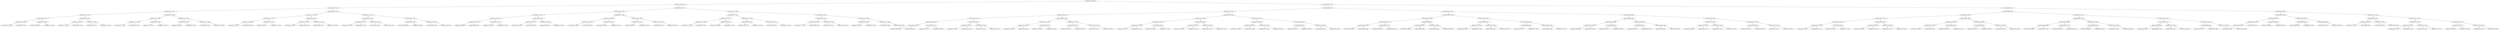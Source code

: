 digraph G{
1122999423 [label="Node{data=[1989, 1989]}"]
1122999423 -> 1212173293
1212173293 [label="Node{data=[1365, 1365]}"]
1212173293 -> 774541086
774541086 [label="Node{data=[1166, 1166]}"]
774541086 -> 570688194
570688194 [label="Node{data=[1150, 1150]}"]
570688194 -> 481717913
481717913 [label="Node{data=[1142, 1142]}"]
481717913 -> 1449345473
1449345473 [label="Node{data=[1107, 1107]}"]
1449345473 -> 751527532
751527532 [label="Node{data=[1046, 1046]}"]
751527532 -> 786133797
786133797 [label="Node{data=[1016, 1016]}"]
751527532 -> 20316865
20316865 [label="Node{data=[1075, 1075]}"]
1449345473 -> 1293366895
1293366895 [label="Node{data=[1109, 1109]}"]
1293366895 -> 974705063
974705063 [label="Node{data=[1108, 1108]}"]
1293366895 -> 1328533402
1328533402 [label="Node{data=[1110, 1110]}"]
481717913 -> 2118053044
2118053044 [label="Node{data=[1146, 1146]}"]
2118053044 -> 183372114
183372114 [label="Node{data=[1144, 1144]}"]
183372114 -> 1988588609
1988588609 [label="Node{data=[1143, 1143]}"]
183372114 -> 1206199828
1206199828 [label="Node{data=[1145, 1145]}"]
2118053044 -> 1312237840
1312237840 [label="Node{data=[1148, 1148]}"]
1312237840 -> 887692573
887692573 [label="Node{data=[1147, 1147]}"]
1312237840 -> 2030125757
2030125757 [label="Node{data=[1149, 1149]}"]
570688194 -> 389680655
389680655 [label="Node{data=[1158, 1158]}"]
389680655 -> 1622334033
1622334033 [label="Node{data=[1154, 1154]}"]
1622334033 -> 483340975
483340975 [label="Node{data=[1152, 1152]}"]
483340975 -> 1864933153
1864933153 [label="Node{data=[1151, 1151]}"]
483340975 -> 681946813
681946813 [label="Node{data=[1153, 1153]}"]
1622334033 -> 1588824490
1588824490 [label="Node{data=[1156, 1156]}"]
1588824490 -> 990675609
990675609 [label="Node{data=[1155, 1155]}"]
1588824490 -> 284607310
284607310 [label="Node{data=[1157, 1157]}"]
389680655 -> 363026347
363026347 [label="Node{data=[1162, 1162]}"]
363026347 -> 1461674604
1461674604 [label="Node{data=[1160, 1160]}"]
1461674604 -> 139995740
139995740 [label="Node{data=[1159, 1159]}"]
1461674604 -> 772957354
772957354 [label="Node{data=[1161, 1161]}"]
363026347 -> 562262220
562262220 [label="Node{data=[1164, 1164]}"]
562262220 -> 228813458
228813458 [label="Node{data=[1163, 1163]}"]
562262220 -> 1155578800
1155578800 [label="Node{data=[1165, 1165]}"]
774541086 -> 2037031090
2037031090 [label="Node{data=[1209, 1209]}"]
2037031090 -> 1138080323
1138080323 [label="Node{data=[1174, 1174]}"]
1138080323 -> 1437904721
1437904721 [label="Node{data=[1170, 1170]}"]
1437904721 -> 340304748
340304748 [label="Node{data=[1168, 1168]}"]
340304748 -> 940306023
940306023 [label="Node{data=[1167, 1167]}"]
340304748 -> 1449286791
1449286791 [label="Node{data=[1169, 1169]}"]
1437904721 -> 643608381
643608381 [label="Node{data=[1172, 1172]}"]
643608381 -> 2011052889
2011052889 [label="Node{data=[1171, 1171]}"]
643608381 -> 272730899
272730899 [label="Node{data=[1173, 1173]}"]
1138080323 -> 1409510392
1409510392 [label="Node{data=[1205, 1205]}"]
1409510392 -> 400888578
400888578 [label="Node{data=[1176, 1176]}"]
400888578 -> 300410452
300410452 [label="Node{data=[1175, 1175]}"]
400888578 -> 232975976
232975976 [label="Node{data=[1204, 1204]}"]
1409510392 -> 1114708103
1114708103 [label="Node{data=[1207, 1207]}"]
1114708103 -> 2100526792
2100526792 [label="Node{data=[1206, 1206]}"]
1114708103 -> 1405678204
1405678204 [label="Node{data=[1208, 1208]}"]
2037031090 -> 1229182915
1229182915 [label="Node{data=[1217, 1217]}"]
1229182915 -> 62675788
62675788 [label="Node{data=[1213, 1213]}"]
62675788 -> 1696575693
1696575693 [label="Node{data=[1211, 1211]}"]
1696575693 -> 1909515520
1909515520 [label="Node{data=[1210, 1210]}"]
1696575693 -> 653973814
653973814 [label="Node{data=[1212, 1212]}"]
62675788 -> 1207799966
1207799966 [label="Node{data=[1215, 1215]}"]
1207799966 -> 1602013556
1602013556 [label="Node{data=[1214, 1214]}"]
1207799966 -> 695390078
695390078 [label="Node{data=[1216, 1216]}"]
1229182915 -> 1496420367
1496420367 [label="Node{data=[1361, 1361]}"]
1496420367 -> 1919124183
1919124183 [label="Node{data=[1219, 1219]}"]
1919124183 -> 1265488518
1265488518 [label="Node{data=[1218, 1218]}"]
1919124183 -> 1960570282
1960570282 [label="Node{data=[1298, 1298]}"]
1496420367 -> 566209238
566209238 [label="Node{data=[1363, 1363]}"]
566209238 -> 1336205580
1336205580 [label="Node{data=[1362, 1362]}"]
566209238 -> 1786311580
1786311580 [label="Node{data=[1364, 1364]}"]
1212173293 -> 1105589700
1105589700 [label="Node{data=[1743, 1743]}"]
1105589700 -> 500174388
500174388 [label="Node{data=[1564, 1564]}"]
500174388 -> 1964257283
1964257283 [label="Node{data=[1373, 1373]}"]
1964257283 -> 1482545454
1482545454 [label="Node{data=[1369, 1369]}"]
1482545454 -> 913853492
913853492 [label="Node{data=[1367, 1367]}"]
913853492 -> 734283105
734283105 [label="Node{data=[1366, 1366]}"]
913853492 -> 2131033138
2131033138 [label="Node{data=[1368, 1368]}"]
1482545454 -> 1227279957
1227279957 [label="Node{data=[1371, 1371]}"]
1227279957 -> 1036722857
1036722857 [label="Node{data=[1370, 1370]}"]
1227279957 -> 875398972
875398972 [label="Node{data=[1372, 1372]}"]
1964257283 -> 1821378791
1821378791 [label="Node{data=[1413, 1413]}"]
1821378791 -> 322647878
322647878 [label="Node{data=[1375, 1375]}"]
322647878 -> 2004980194
2004980194 [label="Node{data=[1374, 1374]}"]
322647878 -> 802028617
802028617 [label="Node{data=[1403, 1403]}"]
1821378791 -> 1140199015
1140199015 [label="Node{data=[1518, 1518]}"]
1140199015 -> 155025496
155025496 [label="Node{data=[1484, 1484]}"]
1140199015 -> 1925713436
1925713436 [label="Node{data=[1535, 1535]}"]
500174388 -> 841452472
841452472 [label="Node{data=[1735, 1735]}"]
841452472 -> 1095843501
1095843501 [label="Node{data=[1691, 1691]}"]
1095843501 -> 613112223
613112223 [label="Node{data=[1637, 1637]}"]
613112223 -> 377555964
377555964 [label="Node{data=[1611, 1611]}"]
613112223 -> 418719967
418719967 [label="Node{data=[1679, 1679]}"]
1095843501 -> 1343867194
1343867194 [label="Node{data=[1733, 1733]}"]
1343867194 -> 773862663
773862663 [label="Node{data=[1732, 1732]}"]
1343867194 -> 811603412
811603412 [label="Node{data=[1734, 1734]}"]
841452472 -> 31617239
31617239 [label="Node{data=[1739, 1739]}"]
31617239 -> 531380680
531380680 [label="Node{data=[1737, 1737]}"]
531380680 -> 814464823
814464823 [label="Node{data=[1736, 1736]}"]
531380680 -> 7721543
7721543 [label="Node{data=[1738, 1738]}"]
31617239 -> 302214742
302214742 [label="Node{data=[1741, 1741]}"]
302214742 -> 1813997479
1813997479 [label="Node{data=[1740, 1740]}"]
302214742 -> 25169684
25169684 [label="Node{data=[1742, 1742]}"]
1105589700 -> 793313929
793313929 [label="Node{data=[1759, 1759]}"]
793313929 -> 649177320
649177320 [label="Node{data=[1751, 1751]}"]
649177320 -> 830783942
830783942 [label="Node{data=[1747, 1747]}"]
830783942 -> 813531213
813531213 [label="Node{data=[1745, 1745]}"]
813531213 -> 1464304001
1464304001 [label="Node{data=[1744, 1744]}"]
813531213 -> 2090501481
2090501481 [label="Node{data=[1746, 1746]}"]
830783942 -> 1804067277
1804067277 [label="Node{data=[1749, 1749]}"]
1804067277 -> 933526296
933526296 [label="Node{data=[1748, 1748]}"]
1804067277 -> 1543815140
1543815140 [label="Node{data=[1750, 1750]}"]
649177320 -> 1956501696
1956501696 [label="Node{data=[1755, 1755]}"]
1956501696 -> 541115927
541115927 [label="Node{data=[1753, 1753]}"]
541115927 -> 875042236
875042236 [label="Node{data=[1752, 1752]}"]
541115927 -> 1294624578
1294624578 [label="Node{data=[1754, 1754]}"]
1956501696 -> 1466691071
1466691071 [label="Node{data=[1757, 1757]}"]
1466691071 -> 1908271483
1908271483 [label="Node{data=[1756, 1756]}"]
1466691071 -> 97289989
97289989 [label="Node{data=[1758, 1758]}"]
793313929 -> 465756297
465756297 [label="Node{data=[1794, 1794]}"]
465756297 -> 332329499
332329499 [label="Node{data=[1790, 1790]}"]
332329499 -> 220608296
220608296 [label="Node{data=[1788, 1788]}"]
220608296 -> 1823698214
1823698214 [label="Node{data=[1775, 1775]}"]
220608296 -> 1618546321
1618546321 [label="Node{data=[1789, 1789]}"]
332329499 -> 71530159
71530159 [label="Node{data=[1792, 1792]}"]
71530159 -> 954244728
954244728 [label="Node{data=[1791, 1791]}"]
71530159 -> 1338842655
1338842655 [label="Node{data=[1793, 1793]}"]
465756297 -> 1734905073
1734905073 [label="Node{data=[1798, 1798]}"]
1734905073 -> 2021750973
2021750973 [label="Node{data=[1796, 1796]}"]
2021750973 -> 1152268939
1152268939 [label="Node{data=[1795, 1795]}"]
2021750973 -> 1664412135
1664412135 [label="Node{data=[1797, 1797]}"]
1734905073 -> 1075379828
1075379828 [label="Node{data=[1923, 1923]}"]
1075379828 -> 858731098
858731098 [label="Node{data=[1799, 1799]}"]
1075379828 -> 106970326
106970326 [label="Node{data=[1969, 1969]}"]
1122999423 -> 1113556524
1113556524 [label="Node{data=[3214, 3214]}"]
1113556524 -> 1169369933
1169369933 [label="Node{data=[2825, 2825]}"]
1169369933 -> 264531011
264531011 [label="Node{data=[2154, 2154]}"]
264531011 -> 147154913
147154913 [label="Node{data=[2138, 2138]}"]
147154913 -> 915799603
915799603 [label="Node{data=[2130, 2130]}"]
915799603 -> 1780499183
1780499183 [label="Node{data=[2038, 2038]}"]
1780499183 -> 1185582492
1185582492 [label="Node{data=[2024, 2024]}"]
1185582492 -> 1710424263
1710424263 [label="Node{data=[1999, 1999]}"]
1185582492 -> 2089684524
2089684524 [label="Node{data=[2025, 2025]}"]
1780499183 -> 340855912
340855912 [label="Node{data=[2072, 2072]}"]
340855912 -> 101037331
101037331 [label="Node{data=[2071, 2071]}"]
340855912 -> 2064480300
2064480300 [label="Node{data=[2108, 2108]}"]
915799603 -> 2013197839
2013197839 [label="Node{data=[2134, 2134]}"]
2013197839 -> 1808832212
1808832212 [label="Node{data=[2132, 2132]}"]
1808832212 -> 1079380880
1079380880 [label="Node{data=[2131, 2131]}"]
1808832212 -> 1342883758
1342883758 [label="Node{data=[2133, 2133]}"]
2013197839 -> 1346637102
1346637102 [label="Node{data=[2136, 2136]}"]
1346637102 -> 1062033348
1062033348 [label="Node{data=[2135, 2135]}"]
1346637102 -> 1329058102
1329058102 [label="Node{data=[2137, 2137]}"]
147154913 -> 1225152713
1225152713 [label="Node{data=[2146, 2146]}"]
1225152713 -> 962265530
962265530 [label="Node{data=[2142, 2142]}"]
962265530 -> 1828553250
1828553250 [label="Node{data=[2140, 2140]}"]
1828553250 -> 498225386
498225386 [label="Node{data=[2139, 2139]}"]
1828553250 -> 1711903621
1711903621 [label="Node{data=[2141, 2141]}"]
962265530 -> 129894447
129894447 [label="Node{data=[2144, 2144]}"]
129894447 -> 131233384
131233384 [label="Node{data=[2143, 2143]}"]
129894447 -> 149443448
149443448 [label="Node{data=[2145, 2145]}"]
1225152713 -> 584543323
584543323 [label="Node{data=[2150, 2150]}"]
584543323 -> 1440737118
1440737118 [label="Node{data=[2148, 2148]}"]
1440737118 -> 1101703867
1101703867 [label="Node{data=[2147, 2147]}"]
1440737118 -> 185815653
185815653 [label="Node{data=[2149, 2149]}"]
584543323 -> 306139880
306139880 [label="Node{data=[2152, 2152]}"]
306139880 -> 955298534
955298534 [label="Node{data=[2151, 2151]}"]
306139880 -> 748365873
748365873 [label="Node{data=[2153, 2153]}"]
264531011 -> 1032509373
1032509373 [label="Node{data=[2320, 2320]}"]
1032509373 -> 1430944502
1430944502 [label="Node{data=[2312, 2312]}"]
1430944502 -> 1745913147
1745913147 [label="Node{data=[2216, 2216]}"]
1745913147 -> 490726056
490726056 [label="Node{data=[2156, 2156]}"]
490726056 -> 1994647949
1994647949 [label="Node{data=[2155, 2155]}"]
490726056 -> 1895342189
1895342189 [label="Node{data=[2215, 2215]}"]
1745913147 -> 481151508
481151508 [label="Node{data=[2304, 2304]}"]
481151508 -> 2120565131
2120565131 [label="Node{data=[2242, 2242]}"]
481151508 -> 388198475
388198475 [label="Node{data=[2311, 2311]}"]
1430944502 -> 577585418
577585418 [label="Node{data=[2316, 2316]}"]
577585418 -> 1357038137
1357038137 [label="Node{data=[2314, 2314]}"]
1357038137 -> 73377975
73377975 [label="Node{data=[2313, 2313]}"]
1357038137 -> 150085983
150085983 [label="Node{data=[2315, 2315]}"]
577585418 -> 1079989338
1079989338 [label="Node{data=[2318, 2318]}"]
1079989338 -> 107656546
107656546 [label="Node{data=[2317, 2317]}"]
1079989338 -> 2139733768
2139733768 [label="Node{data=[2319, 2319]}"]
1032509373 -> 1726513535
1726513535 [label="Node{data=[2817, 2817]}"]
1726513535 -> 1546646652
1546646652 [label="Node{data=[2728, 2728]}"]
1546646652 -> 264084286
264084286 [label="Node{data=[2322, 2322]}"]
264084286 -> 1031672894
1031672894 [label="Node{data=[2321, 2321]}"]
264084286 -> 532650391
532650391 [label="Node{data=[2678, 2678]}"]
1546646652 -> 1007686152
1007686152 [label="Node{data=[2815, 2815]}"]
1007686152 -> 1603734239
1603734239 [label="Node{data=[2744, 2744]}"]
1007686152 -> 302332663
302332663 [label="Node{data=[2816, 2816]}"]
1726513535 -> 1897228801
1897228801 [label="Node{data=[2821, 2821]}"]
1897228801 -> 1302967929
1302967929 [label="Node{data=[2819, 2819]}"]
1302967929 -> 714050785
714050785 [label="Node{data=[2818, 2818]}"]
1302967929 -> 291948997
291948997 [label="Node{data=[2820, 2820]}"]
1897228801 -> 1274674314
1274674314 [label="Node{data=[2823, 2823]}"]
1274674314 -> 1273205234
1273205234 [label="Node{data=[2822, 2822]}"]
1274674314 -> 501085419
501085419 [label="Node{data=[2824, 2824]}"]
1169369933 -> 978464372
978464372 [label="Node{data=[2952, 2952]}"]
978464372 -> 1053530136
1053530136 [label="Node{data=[2867, 2867]}"]
1053530136 -> 1777394226
1777394226 [label="Node{data=[2859, 2859]}"]
1777394226 -> 469248331
469248331 [label="Node{data=[2855, 2855]}"]
469248331 -> 812815822
812815822 [label="Node{data=[2853, 2853]}"]
812815822 -> 1385939072
1385939072 [label="Node{data=[2852, 2852]}"]
812815822 -> 1007962515
1007962515 [label="Node{data=[2854, 2854]}"]
469248331 -> 1727831339
1727831339 [label="Node{data=[2857, 2857]}"]
1727831339 -> 1115994335
1115994335 [label="Node{data=[2856, 2856]}"]
1727831339 -> 1310191567
1310191567 [label="Node{data=[2858, 2858]}"]
1777394226 -> 1347514191
1347514191 [label="Node{data=[2863, 2863]}"]
1347514191 -> 1380365739
1380365739 [label="Node{data=[2861, 2861]}"]
1380365739 -> 895729020
895729020 [label="Node{data=[2860, 2860]}"]
1380365739 -> 1157318024
1157318024 [label="Node{data=[2862, 2862]}"]
1347514191 -> 520839503
520839503 [label="Node{data=[2865, 2865]}"]
520839503 -> 2022139112
2022139112 [label="Node{data=[2864, 2864]}"]
520839503 -> 1344782041
1344782041 [label="Node{data=[2866, 2866]}"]
1053530136 -> 1324246608
1324246608 [label="Node{data=[2918, 2918]}"]
1324246608 -> 179009499
179009499 [label="Node{data=[2914, 2914]}"]
179009499 -> 1229517378
1229517378 [label="Node{data=[2912, 2912]}"]
1229517378 -> 619994308
619994308 [label="Node{data=[2887, 2887]}"]
1229517378 -> 420831980
420831980 [label="Node{data=[2913, 2913]}"]
179009499 -> 1213324218
1213324218 [label="Node{data=[2916, 2916]}"]
1213324218 -> 1183181328
1183181328 [label="Node{data=[2915, 2915]}"]
1213324218 -> 1074891896
1074891896 [label="Node{data=[2917, 2917]}"]
1324246608 -> 1923191956
1923191956 [label="Node{data=[2948, 2948]}"]
1923191956 -> 887823729
887823729 [label="Node{data=[2946, 2946]}"]
887823729 -> 1566028950
1566028950 [label="Node{data=[2932, 2932]}"]
887823729 -> 292131080
292131080 [label="Node{data=[2947, 2947]}"]
1923191956 -> 1863496325
1863496325 [label="Node{data=[2950, 2950]}"]
1863496325 -> 66992771
66992771 [label="Node{data=[2949, 2949]}"]
1863496325 -> 1668140398
1668140398 [label="Node{data=[2951, 2951]}"]
978464372 -> 1045557722
1045557722 [label="Node{data=[2968, 2968]}"]
1045557722 -> 1152252431
1152252431 [label="Node{data=[2960, 2960]}"]
1152252431 -> 913697339
913697339 [label="Node{data=[2956, 2956]}"]
913697339 -> 998135590
998135590 [label="Node{data=[2954, 2954]}"]
998135590 -> 177254066
177254066 [label="Node{data=[2953, 2953]}"]
998135590 -> 558256237
558256237 [label="Node{data=[2955, 2955]}"]
913697339 -> 955994700
955994700 [label="Node{data=[2958, 2958]}"]
955994700 -> 1911944466
1911944466 [label="Node{data=[2957, 2957]}"]
955994700 -> 2124361888
2124361888 [label="Node{data=[2959, 2959]}"]
1152252431 -> 1841938982
1841938982 [label="Node{data=[2964, 2964]}"]
1841938982 -> 256017633
256017633 [label="Node{data=[2962, 2962]}"]
256017633 -> 1363262846
1363262846 [label="Node{data=[2961, 2961]}"]
256017633 -> 1457298886
1457298886 [label="Node{data=[2963, 2963]}"]
1841938982 -> 1973923273
1973923273 [label="Node{data=[2966, 2966]}"]
1973923273 -> 1859734032
1859734032 [label="Node{data=[2965, 2965]}"]
1973923273 -> 841982200
841982200 [label="Node{data=[2967, 2967]}"]
1045557722 -> 3094998
3094998 [label="Node{data=[3206, 3206]}"]
3094998 -> 1219368447
1219368447 [label="Node{data=[2972, 2972]}"]
1219368447 -> 1820548912
1820548912 [label="Node{data=[2970, 2970]}"]
1820548912 -> 602147384
602147384 [label="Node{data=[2969, 2969]}"]
1820548912 -> 1518106139
1518106139 [label="Node{data=[2971, 2971]}"]
1219368447 -> 1648722246
1648722246 [label="Node{data=[2974, 2974]}"]
1648722246 -> 348731617
348731617 [label="Node{data=[2973, 2973]}"]
1648722246 -> 402605450
402605450 [label="Node{data=[2975, 2975]}"]
3094998 -> 772421056
772421056 [label="Node{data=[3210, 3210]}"]
772421056 -> 1619779318
1619779318 [label="Node{data=[3208, 3208]}"]
1619779318 -> 1037626422
1037626422 [label="Node{data=[3207, 3207]}"]
1619779318 -> 1348873490
1348873490 [label="Node{data=[3209, 3209]}"]
772421056 -> 792573675
792573675 [label="Node{data=[3212, 3212]}"]
792573675 -> 293581204
293581204 [label="Node{data=[3211, 3211]}"]
792573675 -> 1799112401
1799112401 [label="Node{data=[3213, 3213]}"]
1113556524 -> 173275161
173275161 [label="Node{data=[3641, 3641]}"]
173275161 -> 1218157910
1218157910 [label="Node{data=[3304, 3304]}"]
1218157910 -> 604272320
604272320 [label="Node{data=[3230, 3230]}"]
604272320 -> 763868767
763868767 [label="Node{data=[3222, 3222]}"]
763868767 -> 947978438
947978438 [label="Node{data=[3218, 3218]}"]
947978438 -> 744774573
744774573 [label="Node{data=[3216, 3216]}"]
744774573 -> 735152791
735152791 [label="Node{data=[3215, 3215]}"]
744774573 -> 997516540
997516540 [label="Node{data=[3217, 3217]}"]
947978438 -> 197350500
197350500 [label="Node{data=[3220, 3220]}"]
197350500 -> 99934082
99934082 [label="Node{data=[3219, 3219]}"]
197350500 -> 576092313
576092313 [label="Node{data=[3221, 3221]}"]
763868767 -> 1050229547
1050229547 [label="Node{data=[3226, 3226]}"]
1050229547 -> 803743976
803743976 [label="Node{data=[3224, 3224]}"]
803743976 -> 214166104
214166104 [label="Node{data=[3223, 3223]}"]
803743976 -> 490785257
490785257 [label="Node{data=[3225, 3225]}"]
1050229547 -> 1794631945
1794631945 [label="Node{data=[3228, 3228]}"]
1794631945 -> 70661079
70661079 [label="Node{data=[3227, 3227]}"]
1794631945 -> 397711395
397711395 [label="Node{data=[3229, 3229]}"]
604272320 -> 211813565
211813565 [label="Node{data=[3269, 3269]}"]
211813565 -> 1498024833
1498024833 [label="Node{data=[3234, 3234]}"]
1498024833 -> 1826042868
1826042868 [label="Node{data=[3232, 3232]}"]
1826042868 -> 1603394509
1603394509 [label="Node{data=[3231, 3231]}"]
1826042868 -> 1402513774
1402513774 [label="Node{data=[3233, 3233]}"]
1498024833 -> 1510454943
1510454943 [label="Node{data=[3236, 3236]}"]
1510454943 -> 253392568
253392568 [label="Node{data=[3235, 3235]}"]
1510454943 -> 1577360165
1577360165 [label="Node{data=[3237, 3237]}"]
211813565 -> 1212254802
1212254802 [label="Node{data=[3300, 3300]}"]
1212254802 -> 789937803
789937803 [label="Node{data=[3298, 3298]}"]
789937803 -> 1944482407
1944482407 [label="Node{data=[3297, 3297]}"]
789937803 -> 163644045
163644045 [label="Node{data=[3299, 3299]}"]
1212254802 -> 1301678845
1301678845 [label="Node{data=[3302, 3302]}"]
1301678845 -> 1232323810
1232323810 [label="Node{data=[3301, 3301]}"]
1301678845 -> 164033249
164033249 [label="Node{data=[3303, 3303]}"]
1218157910 -> 135420990
135420990 [label="Node{data=[3407, 3407]}"]
135420990 -> 1965977123
1965977123 [label="Node{data=[3387, 3387]}"]
1965977123 -> 581820592
581820592 [label="Node{data=[3308, 3308]}"]
581820592 -> 474111998
474111998 [label="Node{data=[3306, 3306]}"]
474111998 -> 111870948
111870948 [label="Node{data=[3305, 3305]}"]
474111998 -> 15870564
15870564 [label="Node{data=[3307, 3307]}"]
581820592 -> 1301799594
1301799594 [label="Node{data=[3310, 3310]}"]
1301799594 -> 1126492489
1126492489 [label="Node{data=[3309, 3309]}"]
1301799594 -> 500066026
500066026 [label="Node{data=[3349, 3349]}"]
1965977123 -> 218029629
218029629 [label="Node{data=[3403, 3403]}"]
218029629 -> 2114908090
2114908090 [label="Node{data=[3389, 3389]}"]
2114908090 -> 444870547
444870547 [label="Node{data=[3388, 3388]}"]
2114908090 -> 1955853087
1955853087 [label="Node{data=[3402, 3402]}"]
218029629 -> 241616006
241616006 [label="Node{data=[3405, 3405]}"]
241616006 -> 119314895
119314895 [label="Node{data=[3404, 3404]}"]
241616006 -> 1012909576
1012909576 [label="Node{data=[3406, 3406]}"]
135420990 -> 1472184727
1472184727 [label="Node{data=[3419, 3419]}"]
1472184727 -> 1866820882
1866820882 [label="Node{data=[3411, 3411]}"]
1866820882 -> 217338836
217338836 [label="Node{data=[3409, 3409]}"]
217338836 -> 1314503620
1314503620 [label="Node{data=[3408, 3408]}"]
217338836 -> 1740859617
1740859617 [label="Node{data=[3410, 3410]}"]
1866820882 -> 598385910
598385910 [label="Node{data=[3413, 3413]}"]
598385910 -> 225323428
225323428 [label="Node{data=[3412, 3412]}"]
598385910 -> 250229846
250229846 [label="Node{data=[3414, 3414]}"]
1472184727 -> 1922224394
1922224394 [label="Node{data=[3527, 3527]}"]
1922224394 -> 82400954
82400954 [label="Node{data=[3446, 3446]}"]
82400954 -> 2025225354
2025225354 [label="Node{data=[3420, 3420]}"]
82400954 -> 664911694
664911694 [label="Node{data=[3499, 3499]}"]
1922224394 -> 1138696241
1138696241 [label="Node{data=[3529, 3529]}"]
1138696241 -> 231600758
231600758 [label="Node{data=[3528, 3528]}"]
1138696241 -> 1179946345
1179946345 [label="Node{data=[3609, 3609]}"]
173275161 -> 1814364450
1814364450 [label="Node{data=[3880, 3880]}"]
1814364450 -> 1447127615
1447127615 [label="Node{data=[3802, 3802]}"]
1447127615 -> 880639171
880639171 [label="Node{data=[3798, 3798]}"]
880639171 -> 1444970720
1444970720 [label="Node{data=[3796, 3796]}"]
1444970720 -> 315143959
315143959 [label="Node{data=[3765, 3765]}"]
1444970720 -> 1334126563
1334126563 [label="Node{data=[3797, 3797]}"]
880639171 -> 281133492
281133492 [label="Node{data=[3800, 3800]}"]
281133492 -> 1119118540
1119118540 [label="Node{data=[3799, 3799]}"]
281133492 -> 353571714
353571714 [label="Node{data=[3801, 3801]}"]
1447127615 -> 1934591228
1934591228 [label="Node{data=[3806, 3806]}"]
1934591228 -> 1839015744
1839015744 [label="Node{data=[3804, 3804]}"]
1839015744 -> 216972347
216972347 [label="Node{data=[3803, 3803]}"]
1839015744 -> 23863591
23863591 [label="Node{data=[3805, 3805]}"]
1934591228 -> 235617682
235617682 [label="Node{data=[3808, 3808]}"]
235617682 -> 170437684
170437684 [label="Node{data=[3807, 3807]}"]
235617682 -> 1943979566
1943979566 [label="Node{data=[3809, 3809]}"]
1814364450 -> 324772971
324772971 [label="Node{data=[7409, 7409]}"]
324772971 -> 1147923519
1147923519 [label="Node{data=[6276, 6276]}"]
1147923519 -> 191738250
191738250 [label="Node{data=[6229, 6229]}"]
191738250 -> 243792255
243792255 [label="Node{data=[6157, 6157]}"]
191738250 -> 1076980792
1076980792 [label="Node{data=[6238, 6238]}"]
1147923519 -> 1537243669
1537243669 [label="Node{data=[7346, 7346]}"]
1537243669 -> 1034379530
1034379530 [label="Node{data=[6614, 6614]}"]
1537243669 -> 207236032
207236032 [label="Node{data=[7408, 7408]}"]
324772971 -> 1203881695
1203881695 [label="Node{data=[7417, 7417]}"]
1203881695 -> 527002848
527002848 [label="Node{data=[7413, 7413]}"]
527002848 -> 432070966
432070966 [label="Node{data=[7411, 7411]}"]
432070966 -> 1150934501
1150934501 [label="Node{data=[7410, 7410]}"]
432070966 -> 220662935
220662935 [label="Node{data=[7412, 7412]}"]
527002848 -> 1509785535
1509785535 [label="Node{data=[7415, 7415]}"]
1509785535 -> 1202384103
1202384103 [label="Node{data=[7414, 7414]}"]
1509785535 -> 1305900802
1305900802 [label="Node{data=[7416, 7416]}"]
1203881695 -> 2015402395
2015402395 [label="Node{data=[7421, 7421]}"]
2015402395 -> 1251086759
1251086759 [label="Node{data=[7419, 7419]}"]
1251086759 -> 1523519942
1523519942 [label="Node{data=[7418, 7418]}"]
1251086759 -> 618599418
618599418 [label="Node{data=[7420, 7420]}"]
2015402395 -> 1481620155
1481620155 [label="Node{data=[7423, 7423]}"]
1481620155 -> 34244412
34244412 [label="Node{data=[7422, 7422]}"]
1481620155 -> 543811482
543811482 [label="Node{data=[7434, 7434]}"]
}
